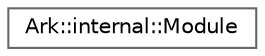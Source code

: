 digraph "Graphical Class Hierarchy"
{
 // INTERACTIVE_SVG=YES
 // LATEX_PDF_SIZE
  bgcolor="transparent";
  edge [fontname=Helvetica,fontsize=10,labelfontname=Helvetica,labelfontsize=10];
  node [fontname=Helvetica,fontsize=10,shape=box,height=0.2,width=0.4];
  rankdir="LR";
  Node0 [id="Node000000",label="Ark::internal::Module",height=0.2,width=0.4,color="grey40", fillcolor="white", style="filled",URL="$d6/d3c/structArk_1_1internal_1_1Module.html",tooltip=" "];
}
